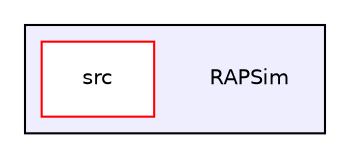 digraph "RAPSim" {
  compound=true
  node [ fontsize="10", fontname="Helvetica"];
  edge [ labelfontsize="10", labelfontname="Helvetica"];
  subgraph clusterdir_007b521299f461520acb84bd69314374 {
    graph [ bgcolor="#eeeeff", pencolor="black", label="" URL="dir_007b521299f461520acb84bd69314374.html"];
    dir_007b521299f461520acb84bd69314374 [shape=plaintext label="RAPSim"];
    dir_c674e5f991bd170a376e4567e3a9a4d5 [shape=box label="src" color="red" fillcolor="white" style="filled" URL="dir_c674e5f991bd170a376e4567e3a9a4d5.html"];
  }
}
